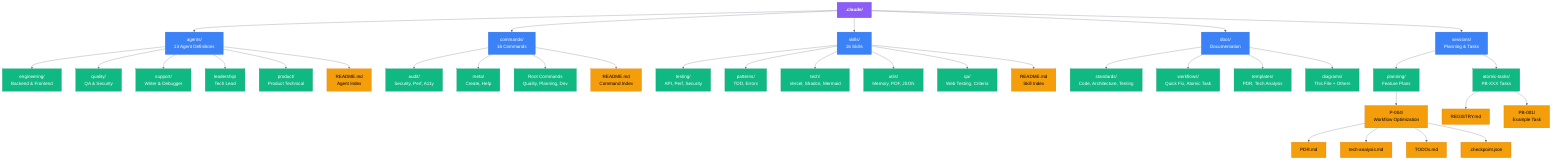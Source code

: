 %%{init: {'theme':'base', 'themeVariables': {'primaryColor':'#3B82F6','primaryTextColor':'#fff','primaryBorderColor':'#2563EB','lineColor':'#6B7280','secondaryColor':'#10B981','tertiaryColor':'#F59E0B'}}}%%
flowchart TD
    Root[.claude/]
    
    %% Main Sections
    Root --> Agents[agents/<br/>13 Agent Definitions]
    Root --> Commands[commands/<br/>16 Commands]
    Root --> Skills[skills/<br/>16 Skills]
    Root --> Docs[docs/<br/>Documentation]
    Root --> Sessions[sessions/<br/>Planning & Tasks]
    
    %% Agents Structure
    Agents --> AgentEng[engineering/<br/>Backend & Frontend]
    Agents --> AgentQual[quality/<br/>QA & Security]
    Agents --> AgentSupp[support/<br/>Writer & Debugger]
    Agents --> AgentLead[leadership/<br/>Tech Lead]
    Agents --> AgentProd[product/<br/>Product Technical]
    Agents --> AgentREADME[README.md<br/>Agent Index]
    
    %% Commands Structure
    Commands --> CmdAudit[audit/<br/>Security, Perf, A11y]
    Commands --> CmdMeta[meta/<br/>Create, Help]
    Commands --> CmdRoot[Root Commands<br/>Quality, Planning, Dev]
    Commands --> CmdREADME[README.md<br/>Command Index]
    
    %% Skills Structure
    Skills --> SkillTest[testing/<br/>API, Perf, Security]
    Skills --> SkillPattern[patterns/<br/>TDD, Errors]
    Skills --> SkillTech[tech/<br/>Vercel, Shadcn, Mermaid]
    Skills --> SkillUtil[utils/<br/>Memory, PDF, JSON]
    Skills --> SkillQA[qa/<br/>Web Testing, Criteria]
    Skills --> SkillREADME[README.md<br/>Skill Index]
    
    %% Docs Structure
    Docs --> DocsStandards[standards/<br/>Code, Architecture, Testing]
    Docs --> DocsWorkflows[workflows/<br/>Quick Fix, Atomic Task]
    Docs --> DocsTemplates[templates/<br/>PDR, Tech Analysis]
    Docs --> DocsDiagrams[diagrams/<br/>This File + Others]
    
    %% Sessions Structure
    Sessions --> SessionsPlanning[planning/<br/>Feature Plans]
    Sessions --> SessionsAtomic[atomic-tasks/<br/>PB-XXX Tasks]
    
    SessionsPlanning --> P004[P-004/<br/>Workflow Optimization]
    P004 --> PDR[PDR.md]
    P004 --> TechAnalysis[tech-analysis.md]
    P004 --> TODOs[TODOs.md]
    P004 --> Checkpoint[.checkpoint.json]
    
    SessionsAtomic --> Registry[REGISTRY.md]
    SessionsAtomic --> PB001[PB-001/<br/>Example Task]
    
    classDef rootClass fill:#8B5CF6,stroke:#7C3AED,color:#fff,font-weight:bold
    classDef sectionClass fill:#3B82F6,stroke:#2563EB,color:#fff
    classDef subClass fill:#10B981,stroke:#059669,color:#fff
    classDef fileClass fill:#F59E0B,stroke:#D97706,color:#000
    
    class Root rootClass
    class Agents,Commands,Skills,Docs,Sessions sectionClass
    class AgentEng,AgentQual,AgentSupp,AgentLead,AgentProd,CmdAudit,CmdMeta,CmdRoot,SkillTest,SkillPattern,SkillTech,SkillUtil,SkillQA,DocsStandards,DocsWorkflows,DocsTemplates,DocsDiagrams,SessionsPlanning,SessionsAtomic subClass
    class AgentREADME,CmdREADME,SkillREADME,P004,PB001,Registry,PDR,TechAnalysis,TODOs,Checkpoint fileClass